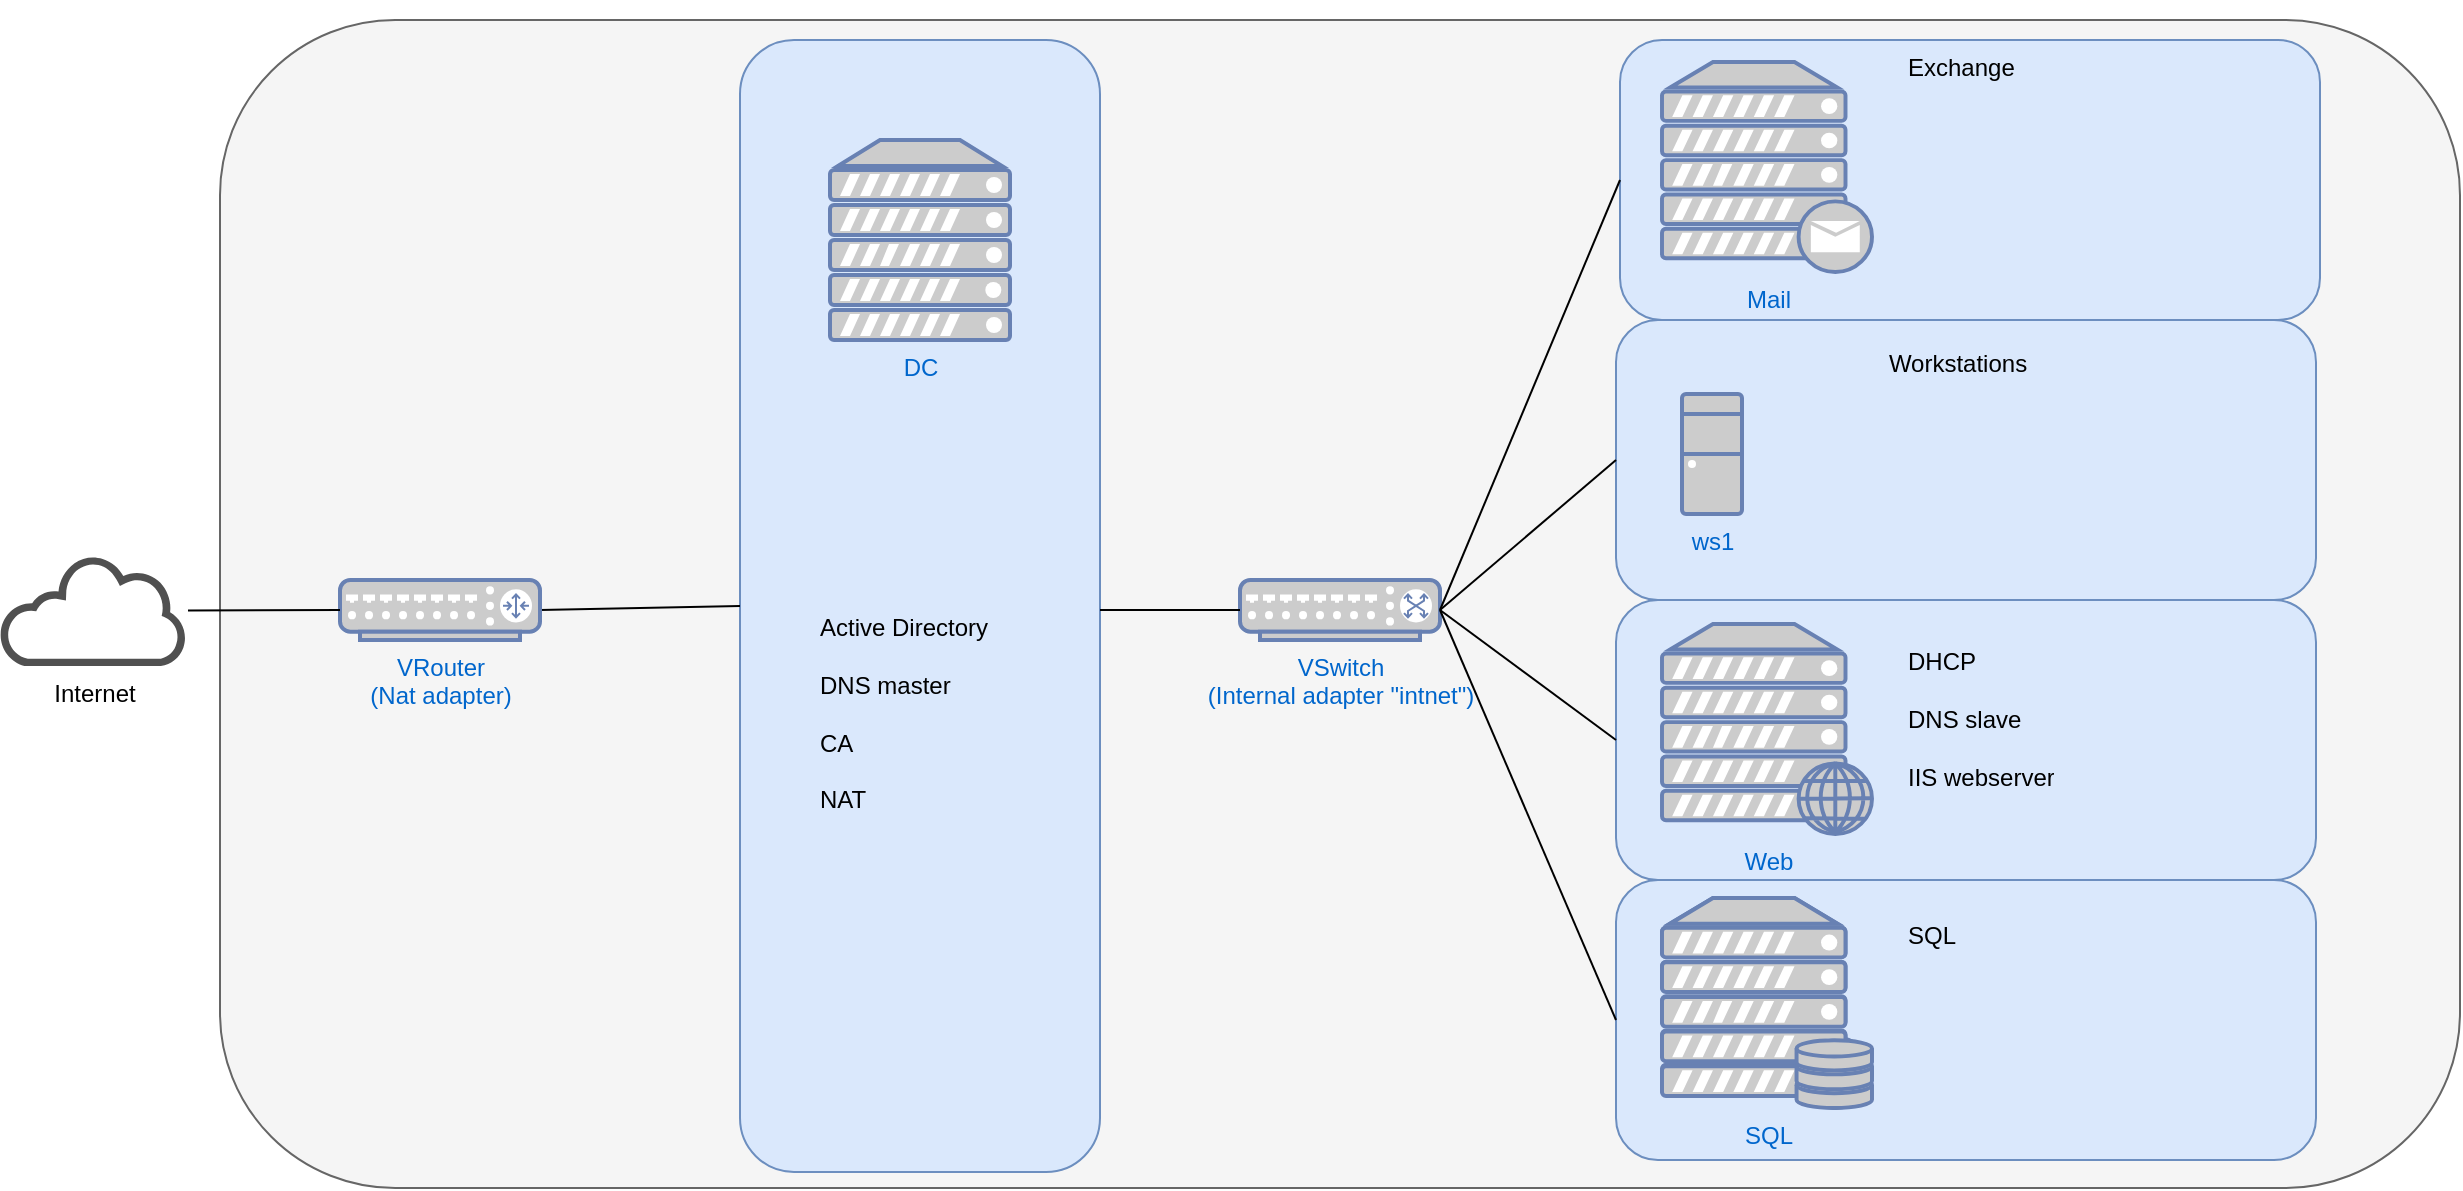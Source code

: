 <mxfile version="20.6.2" type="device"><diagram name="Page-1" id="bfe91b75-5d2c-26a0-9c1d-138518896778"><mxGraphModel dx="1915" dy="1037" grid="0" gridSize="10" guides="1" tooltips="1" connect="1" arrows="1" fold="1" page="0" pageScale="1" pageWidth="1100" pageHeight="850" background="none" math="0" shadow="0"><root><mxCell id="0"/><mxCell id="1" parent="0"/><mxCell id="onbnGZhE0u1_OXAvcPPn-1" value="" style="rounded=1;whiteSpace=wrap;html=1;fillColor=#f5f5f5;fontColor=#333333;strokeColor=#666666;" parent="1" vertex="1"><mxGeometry x="-280" y="130" width="1120" height="584" as="geometry"/></mxCell><mxCell id="zUOJ20Jq6jlNiRxgz4fo-3" value="" style="rounded=1;whiteSpace=wrap;html=1;fillColor=#dae8fc;strokeColor=#6c8ebf;" parent="1" vertex="1"><mxGeometry x="420" y="140" width="350" height="140" as="geometry"/></mxCell><mxCell id="zUOJ20Jq6jlNiRxgz4fo-2" value="" style="rounded=1;whiteSpace=wrap;html=1;fillColor=#dae8fc;strokeColor=#6c8ebf;" parent="1" vertex="1"><mxGeometry x="-20" y="140" width="180" height="566" as="geometry"/></mxCell><mxCell id="onbnGZhE0u1_OXAvcPPn-2" value="Mail" style="fontColor=#0066CC;verticalAlign=top;verticalLabelPosition=bottom;labelPosition=center;align=center;html=1;outlineConnect=0;fillColor=#CCCCCC;strokeColor=#6881B3;gradientColor=none;gradientDirection=north;strokeWidth=2;shape=mxgraph.networks.mail_server;" parent="1" vertex="1"><mxGeometry x="441" y="151" width="105" height="105" as="geometry"/></mxCell><mxCell id="zUOJ20Jq6jlNiRxgz4fo-6" value="" style="rounded=1;whiteSpace=wrap;html=1;fillColor=#dae8fc;strokeColor=#6c8ebf;" parent="1" vertex="1"><mxGeometry x="418" y="280" width="350" height="140" as="geometry"/></mxCell><mxCell id="onbnGZhE0u1_OXAvcPPn-3" value="DC" style="fontColor=#0066CC;verticalAlign=top;verticalLabelPosition=bottom;labelPosition=center;align=center;html=1;outlineConnect=0;fillColor=#CCCCCC;strokeColor=#6881B3;gradientColor=none;gradientDirection=north;strokeWidth=2;shape=mxgraph.networks.server;" parent="1" vertex="1"><mxGeometry x="25" y="190" width="90" height="100" as="geometry"/></mxCell><mxCell id="zUOJ20Jq6jlNiRxgz4fo-7" value="" style="rounded=1;whiteSpace=wrap;html=1;fillColor=#dae8fc;strokeColor=#6c8ebf;" parent="1" vertex="1"><mxGeometry x="418" y="420" width="350" height="140" as="geometry"/></mxCell><mxCell id="onbnGZhE0u1_OXAvcPPn-4" value="ws1" style="fontColor=#0066CC;verticalAlign=top;verticalLabelPosition=bottom;labelPosition=center;align=center;html=1;outlineConnect=0;fillColor=#CCCCCC;strokeColor=#6881B3;gradientColor=none;gradientDirection=north;strokeWidth=2;shape=mxgraph.networks.desktop_pc;" parent="1" vertex="1"><mxGeometry x="451" y="317" width="30" height="60" as="geometry"/></mxCell><mxCell id="onbnGZhE0u1_OXAvcPPn-5" value="Web" style="fontColor=#0066CC;verticalAlign=top;verticalLabelPosition=bottom;labelPosition=center;align=center;html=1;outlineConnect=0;fillColor=#CCCCCC;strokeColor=#6881B3;gradientColor=none;gradientDirection=north;strokeWidth=2;shape=mxgraph.networks.web_server;" parent="1" vertex="1"><mxGeometry x="441" y="432" width="105" height="105" as="geometry"/></mxCell><mxCell id="onbnGZhE0u1_OXAvcPPn-7" value="VSwitch&lt;br&gt;(Internal adapter &quot;intnet&quot;)" style="fontColor=#0066CC;verticalAlign=top;verticalLabelPosition=bottom;labelPosition=center;align=center;html=1;outlineConnect=0;fillColor=#CCCCCC;strokeColor=#6881B3;gradientColor=none;gradientDirection=north;strokeWidth=2;shape=mxgraph.networks.switch;" parent="1" vertex="1"><mxGeometry x="230" y="410" width="100" height="30" as="geometry"/></mxCell><mxCell id="aza49d7rtKmV61irJlYR-2" value="" style="endArrow=none;html=1;rounded=0;entryX=1;entryY=0.5;entryDx=0;entryDy=0;entryPerimeter=0;exitX=0;exitY=0.5;exitDx=0;exitDy=0;" parent="1" source="zUOJ20Jq6jlNiRxgz4fo-3" target="onbnGZhE0u1_OXAvcPPn-7" edge="1"><mxGeometry width="50" height="50" relative="1" as="geometry"><mxPoint x="420" y="260" as="sourcePoint"/><mxPoint x="680" y="400" as="targetPoint"/><Array as="points"/></mxGeometry></mxCell><mxCell id="aza49d7rtKmV61irJlYR-3" value="" style="endArrow=none;html=1;rounded=0;entryX=0;entryY=0.5;entryDx=0;entryDy=0;entryPerimeter=0;" parent="1" target="onbnGZhE0u1_OXAvcPPn-7" edge="1"><mxGeometry width="50" height="50" relative="1" as="geometry"><mxPoint x="160" y="425" as="sourcePoint"/><mxPoint x="680" y="400" as="targetPoint"/></mxGeometry></mxCell><mxCell id="aza49d7rtKmV61irJlYR-4" value="" style="endArrow=none;html=1;rounded=0;entryX=1;entryY=0.5;entryDx=0;entryDy=0;entryPerimeter=0;exitX=0;exitY=0.5;exitDx=0;exitDy=0;" parent="1" source="zUOJ20Jq6jlNiRxgz4fo-7" target="onbnGZhE0u1_OXAvcPPn-7" edge="1"><mxGeometry width="50" height="50" relative="1" as="geometry"><mxPoint x="630" y="450" as="sourcePoint"/><mxPoint x="550" y="420" as="targetPoint"/></mxGeometry></mxCell><mxCell id="aza49d7rtKmV61irJlYR-5" value="" style="endArrow=none;html=1;rounded=0;exitX=1;exitY=0.5;exitDx=0;exitDy=0;exitPerimeter=0;entryX=0;entryY=0.5;entryDx=0;entryDy=0;" parent="1" source="onbnGZhE0u1_OXAvcPPn-7" target="zUOJ20Jq6jlNiRxgz4fo-6" edge="1"><mxGeometry width="50" height="50" relative="1" as="geometry"><mxPoint x="820" y="450" as="sourcePoint"/><mxPoint x="870" y="400" as="targetPoint"/></mxGeometry></mxCell><mxCell id="zUOJ20Jq6jlNiRxgz4fo-1" value="&lt;h1&gt;&lt;span style=&quot;font-size: 12px; font-weight: 400; text-align: center;&quot;&gt;Active Directory&lt;/span&gt;&lt;br style=&quot;font-size: 12px; font-weight: 400; text-align: center;&quot;&gt;&lt;span style=&quot;font-size: 12px; font-weight: 400; text-align: center;&quot;&gt;DNS master&lt;/span&gt;&lt;br style=&quot;font-size: 12px; font-weight: 400; text-align: center;&quot;&gt;&lt;span style=&quot;font-size: 12px; font-weight: 400; text-align: center;&quot;&gt;CA&lt;/span&gt;&lt;br style=&quot;font-size: 12px; font-weight: 400; text-align: center;&quot;&gt;&lt;span style=&quot;font-size: 12px; font-weight: 400; text-align: center;&quot;&gt;NAT&lt;/span&gt;&lt;br&gt;&lt;/h1&gt;" style="text;html=1;strokeColor=none;fillColor=none;spacing=5;spacingTop=-20;whiteSpace=wrap;overflow=hidden;rounded=0;" parent="1" vertex="1"><mxGeometry x="15" y="410" width="110" height="120" as="geometry"/></mxCell><mxCell id="zUOJ20Jq6jlNiRxgz4fo-8" value="Workstations" style="text;html=1;strokeColor=none;fillColor=none;align=center;verticalAlign=middle;whiteSpace=wrap;rounded=0;fontColor=#000000;" parent="1" vertex="1"><mxGeometry x="559" y="287" width="60" height="30" as="geometry"/></mxCell><mxCell id="zUOJ20Jq6jlNiRxgz4fo-10" value="&lt;h1 style=&quot;text-align: center;&quot;&gt;&lt;span style=&quot;font-size: 12px; font-weight: 400;&quot;&gt;Exchange&lt;/span&gt;&lt;/h1&gt;&lt;span style=&quot;color: rgba(0, 0, 0, 0); font-family: monospace; font-size: 0px;&quot;&gt;%3CmxGraphModel%3E%3Croot%3E%3CmxCell%20id%3D%220%22%2F%3E%3CmxCell%20id%3D%221%22%20parent%3D%220%22%2F%3E%3CmxCell%20id%3D%222%22%20value%3D%22%26lt%3Bh1%26gt%3B%26lt%3Bspan%20style%3D%26quot%3Bfont-size%3A%2012px%3B%20font-weight%3A%20400%3B%20text-align%3A%20center%3B%26quot%3B%26gt%3BActive%20Directory%26lt%3B%2Fspan%26gt%3B%26lt%3Bbr%20style%3D%26quot%3Bfont-size%3A%2012px%3B%20font-weight%3A%20400%3B%20text-align%3A%20center%3B%26quot%3B%26gt%3B%26lt%3Bspan%20style%3D%26quot%3Bfont-size%3A%2012px%3B%20font-weight%3A%20400%3B%20text-align%3A%20center%3B%26quot%3B%26gt%3BDNS%20master%26lt%3B%2Fspan%26gt%3B%26lt%3Bbr%20style%3D%26quot%3Bfont-size%3A%2012px%3B%20font-weight%3A%20400%3B%20text-align%3A%20center%3B%26quot%3B%26gt%3B%26lt%3Bspan%20style%3D%26quot%3Bfont-size%3A%2012px%3B%20font-weight%3A%20400%3B%20text-align%3A%20center%3B%26quot%3B%26gt%3BCA%26lt%3B%2Fspan%26gt%3B%26lt%3Bbr%20style%3D%26quot%3Bfont-size%3A%2012px%3B%20font-weight%3A%20400%3B%20text-align%3A%20center%3B%26quot%3B%26gt%3B%26lt%3Bspan%20style%3D%26quot%3Bfont-size%3A%2012px%3B%20font-weight%3A%20400%3B%20text-align%3A%20center%3B%26quot%3B%26gt%3BNAT%26lt%3B%2Fspan%26gt%3B%26lt%3Bbr%26gt%3B%26lt%3B%2Fh1%26gt%3B%22%20style%3D%22text%3Bhtml%3D1%3BstrokeColor%3Dnone%3BfillColor%3Dnone%3Bspacing%3D5%3BspacingTop%3D-20%3BwhiteSpace%3Dwrap%3Boverflow%3Dhidden%3Brounded%3D0%3B%22%20vertex%3D%221%22%20parent%3D%221%22%3E%3CmxGeometry%20x%3D%22-55%22%20y%3D%22410%22%20width%3D%22110%22%20height%3D%22120%22%20as%3D%22geometry%22%2F%3E%3C%2FmxCell%3E%3C%2Froot%3E%3C%2FmxGraphModel%3E&lt;/span&gt;" style="text;html=1;strokeColor=none;fillColor=none;spacing=5;spacingTop=-20;whiteSpace=wrap;overflow=hidden;rounded=0;" parent="1" vertex="1"><mxGeometry x="559" y="130" width="110" height="120" as="geometry"/></mxCell><mxCell id="zUOJ20Jq6jlNiRxgz4fo-11" value="&lt;h1&gt;&lt;span style=&quot;font-size: 12px; font-weight: 400; text-align: center;&quot;&gt;DHCP&lt;/span&gt;&lt;br style=&quot;font-size: 12px; font-weight: 400; text-align: center;&quot;&gt;&lt;span style=&quot;font-size: 12px; font-weight: 400; text-align: center;&quot;&gt;DNS slave&lt;/span&gt;&lt;br style=&quot;font-size: 12px; font-weight: 400; text-align: center;&quot;&gt;&lt;span style=&quot;font-size: 12px; font-weight: 400; text-align: center;&quot;&gt;IIS webserver&lt;/span&gt;&lt;br&gt;&lt;/h1&gt;" style="text;html=1;strokeColor=none;fillColor=none;spacing=5;spacingTop=-20;whiteSpace=wrap;overflow=hidden;rounded=0;" parent="1" vertex="1"><mxGeometry x="559" y="427" width="110" height="120" as="geometry"/></mxCell><mxCell id="zUOJ20Jq6jlNiRxgz4fo-12" value="" style="endArrow=none;html=1;rounded=0;fontColor=#000000;entryX=0;entryY=0.5;entryDx=0;entryDy=0;exitX=1;exitY=0.5;exitDx=0;exitDy=0;exitPerimeter=0;" parent="1" source="zUOJ20Jq6jlNiRxgz4fo-13" target="zUOJ20Jq6jlNiRxgz4fo-2" edge="1"><mxGeometry width="50" height="50" relative="1" as="geometry"><mxPoint x="60" y="390" as="sourcePoint"/><mxPoint x="110" y="340" as="targetPoint"/></mxGeometry></mxCell><mxCell id="zUOJ20Jq6jlNiRxgz4fo-13" value="VRouter&lt;br&gt;(Nat adapter)" style="fontColor=#0066CC;verticalAlign=top;verticalLabelPosition=bottom;labelPosition=center;align=center;html=1;outlineConnect=0;fillColor=#CCCCCC;strokeColor=#6881B3;gradientColor=none;gradientDirection=north;strokeWidth=2;shape=mxgraph.networks.router;" parent="1" vertex="1"><mxGeometry x="-220" y="410" width="100" height="30" as="geometry"/></mxCell><mxCell id="zUOJ20Jq6jlNiRxgz4fo-14" value="" style="endArrow=none;html=1;rounded=0;fontColor=#000000;entryX=0;entryY=0.5;entryDx=0;entryDy=0;entryPerimeter=0;" parent="1" source="zUOJ20Jq6jlNiRxgz4fo-15" target="zUOJ20Jq6jlNiRxgz4fo-13" edge="1"><mxGeometry width="50" height="50" relative="1" as="geometry"><mxPoint x="-350" y="425" as="sourcePoint"/><mxPoint x="110" y="340" as="targetPoint"/></mxGeometry></mxCell><mxCell id="zUOJ20Jq6jlNiRxgz4fo-15" value="Internet" style="sketch=0;pointerEvents=1;shadow=0;dashed=0;html=1;strokeColor=none;fillColor=#505050;labelPosition=center;verticalLabelPosition=bottom;outlineConnect=0;verticalAlign=top;align=center;shape=mxgraph.office.clouds.cloud;fontColor=#000000;" parent="1" vertex="1"><mxGeometry x="-390" y="398" width="94" height="55" as="geometry"/></mxCell><mxCell id="OnS-YFkqGEant6xjYDWU-5" value="" style="rounded=1;whiteSpace=wrap;html=1;fillColor=#dae8fc;strokeColor=#6c8ebf;" vertex="1" parent="1"><mxGeometry x="418" y="560" width="350" height="140" as="geometry"/></mxCell><mxCell id="OnS-YFkqGEant6xjYDWU-6" value="SQL" style="fontColor=#0066CC;verticalAlign=top;verticalLabelPosition=bottom;labelPosition=center;align=center;html=1;outlineConnect=0;fillColor=#CCCCCC;strokeColor=#6881B3;gradientColor=none;gradientDirection=north;strokeWidth=2;shape=mxgraph.networks.web_server;" vertex="1" parent="1"><mxGeometry x="441" y="569" width="105" height="105" as="geometry"/></mxCell><mxCell id="OnS-YFkqGEant6xjYDWU-7" value="" style="endArrow=none;html=1;rounded=0;entryX=0;entryY=0.5;entryDx=0;entryDy=0;exitX=1;exitY=0.5;exitDx=0;exitDy=0;exitPerimeter=0;" edge="1" parent="1" source="onbnGZhE0u1_OXAvcPPn-7" target="OnS-YFkqGEant6xjYDWU-5"><mxGeometry width="50" height="50" relative="1" as="geometry"><mxPoint x="332" y="425" as="sourcePoint"/><mxPoint x="421" y="534" as="targetPoint"/></mxGeometry></mxCell><mxCell id="OnS-YFkqGEant6xjYDWU-8" value="&lt;h1 style=&quot;text-align: center;&quot;&gt;&lt;span style=&quot;font-size: 12px; font-weight: 400;&quot;&gt;SQL&lt;/span&gt;&lt;/h1&gt;" style="text;html=1;strokeColor=none;fillColor=none;spacing=5;spacingTop=-20;whiteSpace=wrap;overflow=hidden;rounded=0;" vertex="1" parent="1"><mxGeometry x="559" y="564" width="110" height="120" as="geometry"/></mxCell><mxCell id="OnS-YFkqGEant6xjYDWU-9" value="" style="fontColor=#0066CC;verticalAlign=top;verticalLabelPosition=bottom;labelPosition=center;align=center;html=1;outlineConnect=0;fillColor=#CCCCCC;strokeColor=#6881B3;gradientColor=none;gradientDirection=north;strokeWidth=2;shape=mxgraph.networks.server_storage;" vertex="1" parent="1"><mxGeometry x="441" y="569" width="105" height="105" as="geometry"/></mxCell></root></mxGraphModel></diagram></mxfile>